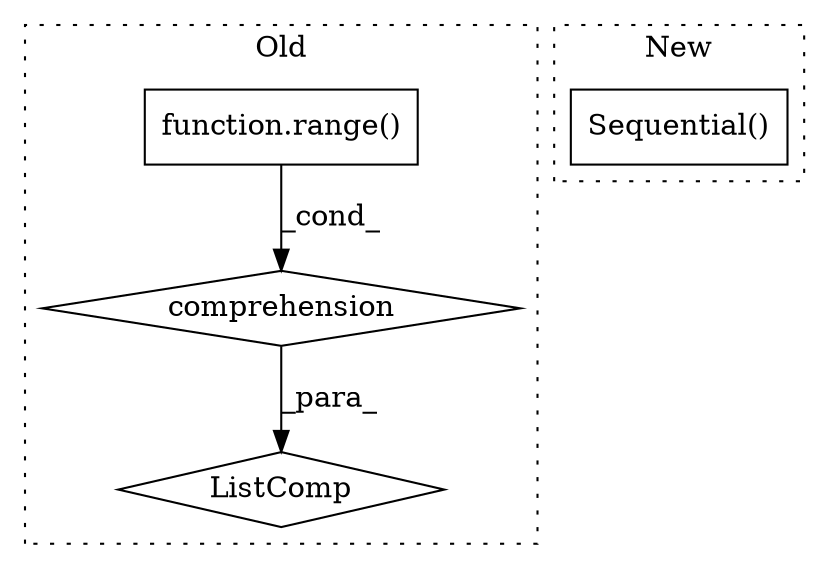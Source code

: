 digraph G {
subgraph cluster0 {
1 [label="ListComp" a="106" s="3760" l="36" shape="diamond"];
3 [label="comprehension" a="45" s="3778" l="3" shape="diamond"];
4 [label="function.range()" a="75" s="3787,3794" l="6,1" shape="box"];
label = "Old";
style="dotted";
}
subgraph cluster1 {
2 [label="Sequential()" a="75" s="4925,6277" l="14,1" shape="box"];
label = "New";
style="dotted";
}
3 -> 1 [label="_para_"];
4 -> 3 [label="_cond_"];
}